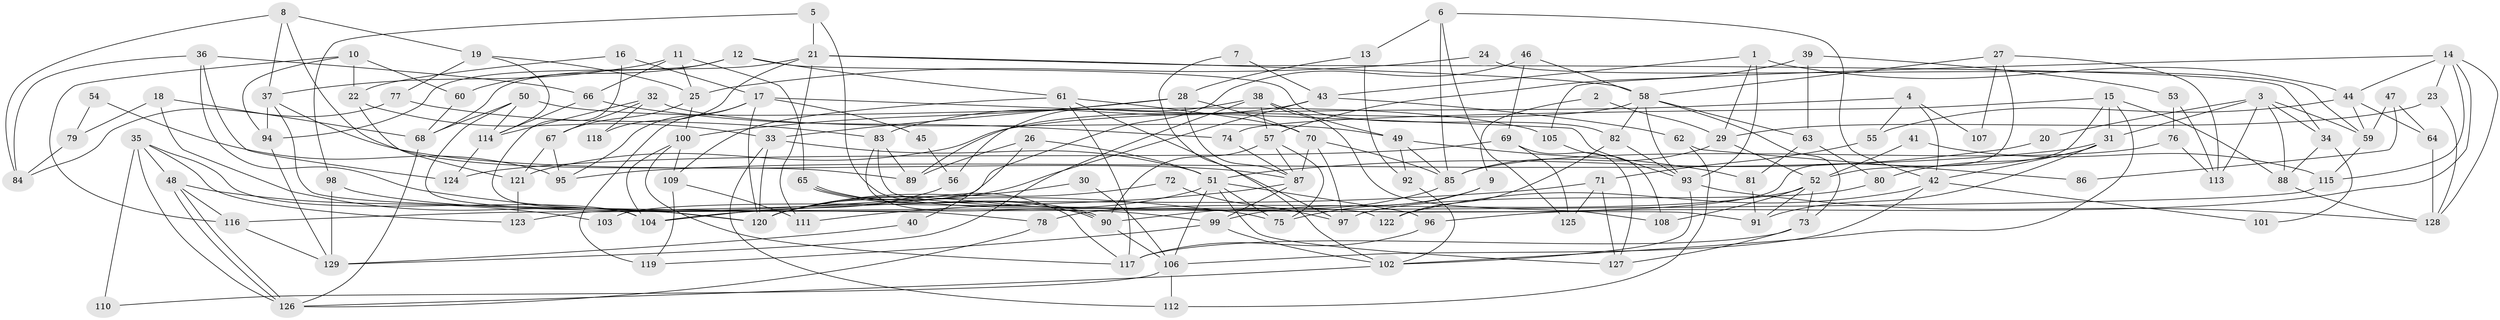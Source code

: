 // coarse degree distribution, {5: 0.1794871794871795, 2: 0.05128205128205128, 4: 0.20512820512820512, 3: 0.21794871794871795, 6: 0.1282051282051282, 7: 0.10256410256410256, 8: 0.0641025641025641, 10: 0.038461538461538464, 9: 0.01282051282051282}
// Generated by graph-tools (version 1.1) at 2025/37/03/04/25 23:37:07]
// undirected, 129 vertices, 258 edges
graph export_dot {
  node [color=gray90,style=filled];
  1;
  2;
  3;
  4;
  5;
  6;
  7;
  8;
  9;
  10;
  11;
  12;
  13;
  14;
  15;
  16;
  17;
  18;
  19;
  20;
  21;
  22;
  23;
  24;
  25;
  26;
  27;
  28;
  29;
  30;
  31;
  32;
  33;
  34;
  35;
  36;
  37;
  38;
  39;
  40;
  41;
  42;
  43;
  44;
  45;
  46;
  47;
  48;
  49;
  50;
  51;
  52;
  53;
  54;
  55;
  56;
  57;
  58;
  59;
  60;
  61;
  62;
  63;
  64;
  65;
  66;
  67;
  68;
  69;
  70;
  71;
  72;
  73;
  74;
  75;
  76;
  77;
  78;
  79;
  80;
  81;
  82;
  83;
  84;
  85;
  86;
  87;
  88;
  89;
  90;
  91;
  92;
  93;
  94;
  95;
  96;
  97;
  98;
  99;
  100;
  101;
  102;
  103;
  104;
  105;
  106;
  107;
  108;
  109;
  110;
  111;
  112;
  113;
  114;
  115;
  116;
  117;
  118;
  119;
  120;
  121;
  122;
  123;
  124;
  125;
  126;
  127;
  128;
  129;
  1 -- 43;
  1 -- 29;
  1 -- 44;
  1 -- 93;
  2 -- 9;
  2 -- 29;
  3 -- 88;
  3 -- 31;
  3 -- 20;
  3 -- 34;
  3 -- 59;
  3 -- 113;
  4 -- 42;
  4 -- 121;
  4 -- 55;
  4 -- 107;
  5 -- 98;
  5 -- 21;
  5 -- 122;
  6 -- 42;
  6 -- 85;
  6 -- 13;
  6 -- 125;
  7 -- 43;
  7 -- 102;
  8 -- 19;
  8 -- 37;
  8 -- 84;
  8 -- 89;
  9 -- 75;
  9 -- 99;
  10 -- 60;
  10 -- 116;
  10 -- 22;
  10 -- 94;
  11 -- 66;
  11 -- 37;
  11 -- 25;
  11 -- 65;
  12 -- 82;
  12 -- 94;
  12 -- 60;
  12 -- 61;
  13 -- 28;
  13 -- 92;
  14 -- 128;
  14 -- 44;
  14 -- 23;
  14 -- 96;
  14 -- 105;
  14 -- 115;
  15 -- 102;
  15 -- 52;
  15 -- 31;
  15 -- 74;
  15 -- 88;
  16 -- 17;
  16 -- 22;
  16 -- 104;
  17 -- 93;
  17 -- 120;
  17 -- 45;
  17 -- 95;
  17 -- 119;
  18 -- 68;
  18 -- 120;
  18 -- 79;
  19 -- 77;
  19 -- 25;
  19 -- 114;
  20 -- 51;
  21 -- 34;
  21 -- 58;
  21 -- 68;
  21 -- 111;
  21 -- 118;
  22 -- 121;
  22 -- 33;
  23 -- 29;
  23 -- 128;
  24 -- 59;
  24 -- 25;
  25 -- 100;
  25 -- 67;
  26 -- 51;
  26 -- 89;
  26 -- 40;
  27 -- 113;
  27 -- 58;
  27 -- 103;
  27 -- 107;
  28 -- 70;
  28 -- 100;
  28 -- 33;
  28 -- 87;
  29 -- 52;
  29 -- 85;
  30 -- 120;
  30 -- 106;
  31 -- 91;
  31 -- 42;
  31 -- 80;
  31 -- 95;
  32 -- 67;
  32 -- 114;
  32 -- 49;
  32 -- 118;
  33 -- 51;
  33 -- 112;
  33 -- 120;
  34 -- 88;
  34 -- 101;
  35 -- 104;
  35 -- 126;
  35 -- 48;
  35 -- 110;
  35 -- 123;
  36 -- 66;
  36 -- 124;
  36 -- 75;
  36 -- 84;
  37 -- 94;
  37 -- 87;
  37 -- 78;
  38 -- 57;
  38 -- 49;
  38 -- 56;
  38 -- 108;
  38 -- 129;
  39 -- 57;
  39 -- 63;
  39 -- 53;
  40 -- 129;
  41 -- 52;
  41 -- 115;
  42 -- 106;
  42 -- 101;
  42 -- 122;
  43 -- 120;
  43 -- 83;
  43 -- 62;
  44 -- 55;
  44 -- 59;
  44 -- 64;
  45 -- 56;
  46 -- 58;
  46 -- 69;
  46 -- 123;
  47 -- 59;
  47 -- 64;
  47 -- 86;
  48 -- 126;
  48 -- 126;
  48 -- 103;
  48 -- 116;
  49 -- 85;
  49 -- 81;
  49 -- 92;
  50 -- 120;
  50 -- 68;
  50 -- 105;
  50 -- 114;
  51 -- 96;
  51 -- 75;
  51 -- 106;
  51 -- 120;
  51 -- 127;
  52 -- 78;
  52 -- 108;
  52 -- 73;
  52 -- 91;
  53 -- 76;
  53 -- 113;
  54 -- 79;
  54 -- 95;
  55 -- 71;
  56 -- 104;
  57 -- 75;
  57 -- 87;
  57 -- 90;
  58 -- 93;
  58 -- 89;
  58 -- 63;
  58 -- 73;
  58 -- 82;
  59 -- 115;
  60 -- 68;
  61 -- 117;
  61 -- 70;
  61 -- 97;
  61 -- 109;
  62 -- 112;
  62 -- 86;
  63 -- 80;
  63 -- 81;
  64 -- 128;
  65 -- 90;
  65 -- 90;
  65 -- 117;
  66 -- 74;
  66 -- 114;
  67 -- 95;
  67 -- 121;
  68 -- 126;
  69 -- 127;
  69 -- 125;
  69 -- 124;
  70 -- 87;
  70 -- 85;
  70 -- 97;
  71 -- 127;
  71 -- 104;
  71 -- 125;
  72 -- 97;
  72 -- 120;
  73 -- 117;
  73 -- 127;
  74 -- 87;
  76 -- 85;
  76 -- 113;
  77 -- 84;
  77 -- 83;
  78 -- 126;
  79 -- 84;
  80 -- 97;
  81 -- 91;
  82 -- 122;
  82 -- 93;
  83 -- 90;
  83 -- 91;
  83 -- 89;
  85 -- 90;
  87 -- 111;
  87 -- 99;
  88 -- 128;
  90 -- 106;
  92 -- 102;
  93 -- 102;
  93 -- 128;
  94 -- 129;
  96 -- 117;
  98 -- 99;
  98 -- 129;
  99 -- 102;
  99 -- 119;
  100 -- 109;
  100 -- 117;
  100 -- 104;
  102 -- 126;
  105 -- 108;
  106 -- 110;
  106 -- 112;
  109 -- 119;
  109 -- 111;
  114 -- 124;
  115 -- 116;
  116 -- 129;
  121 -- 123;
}
